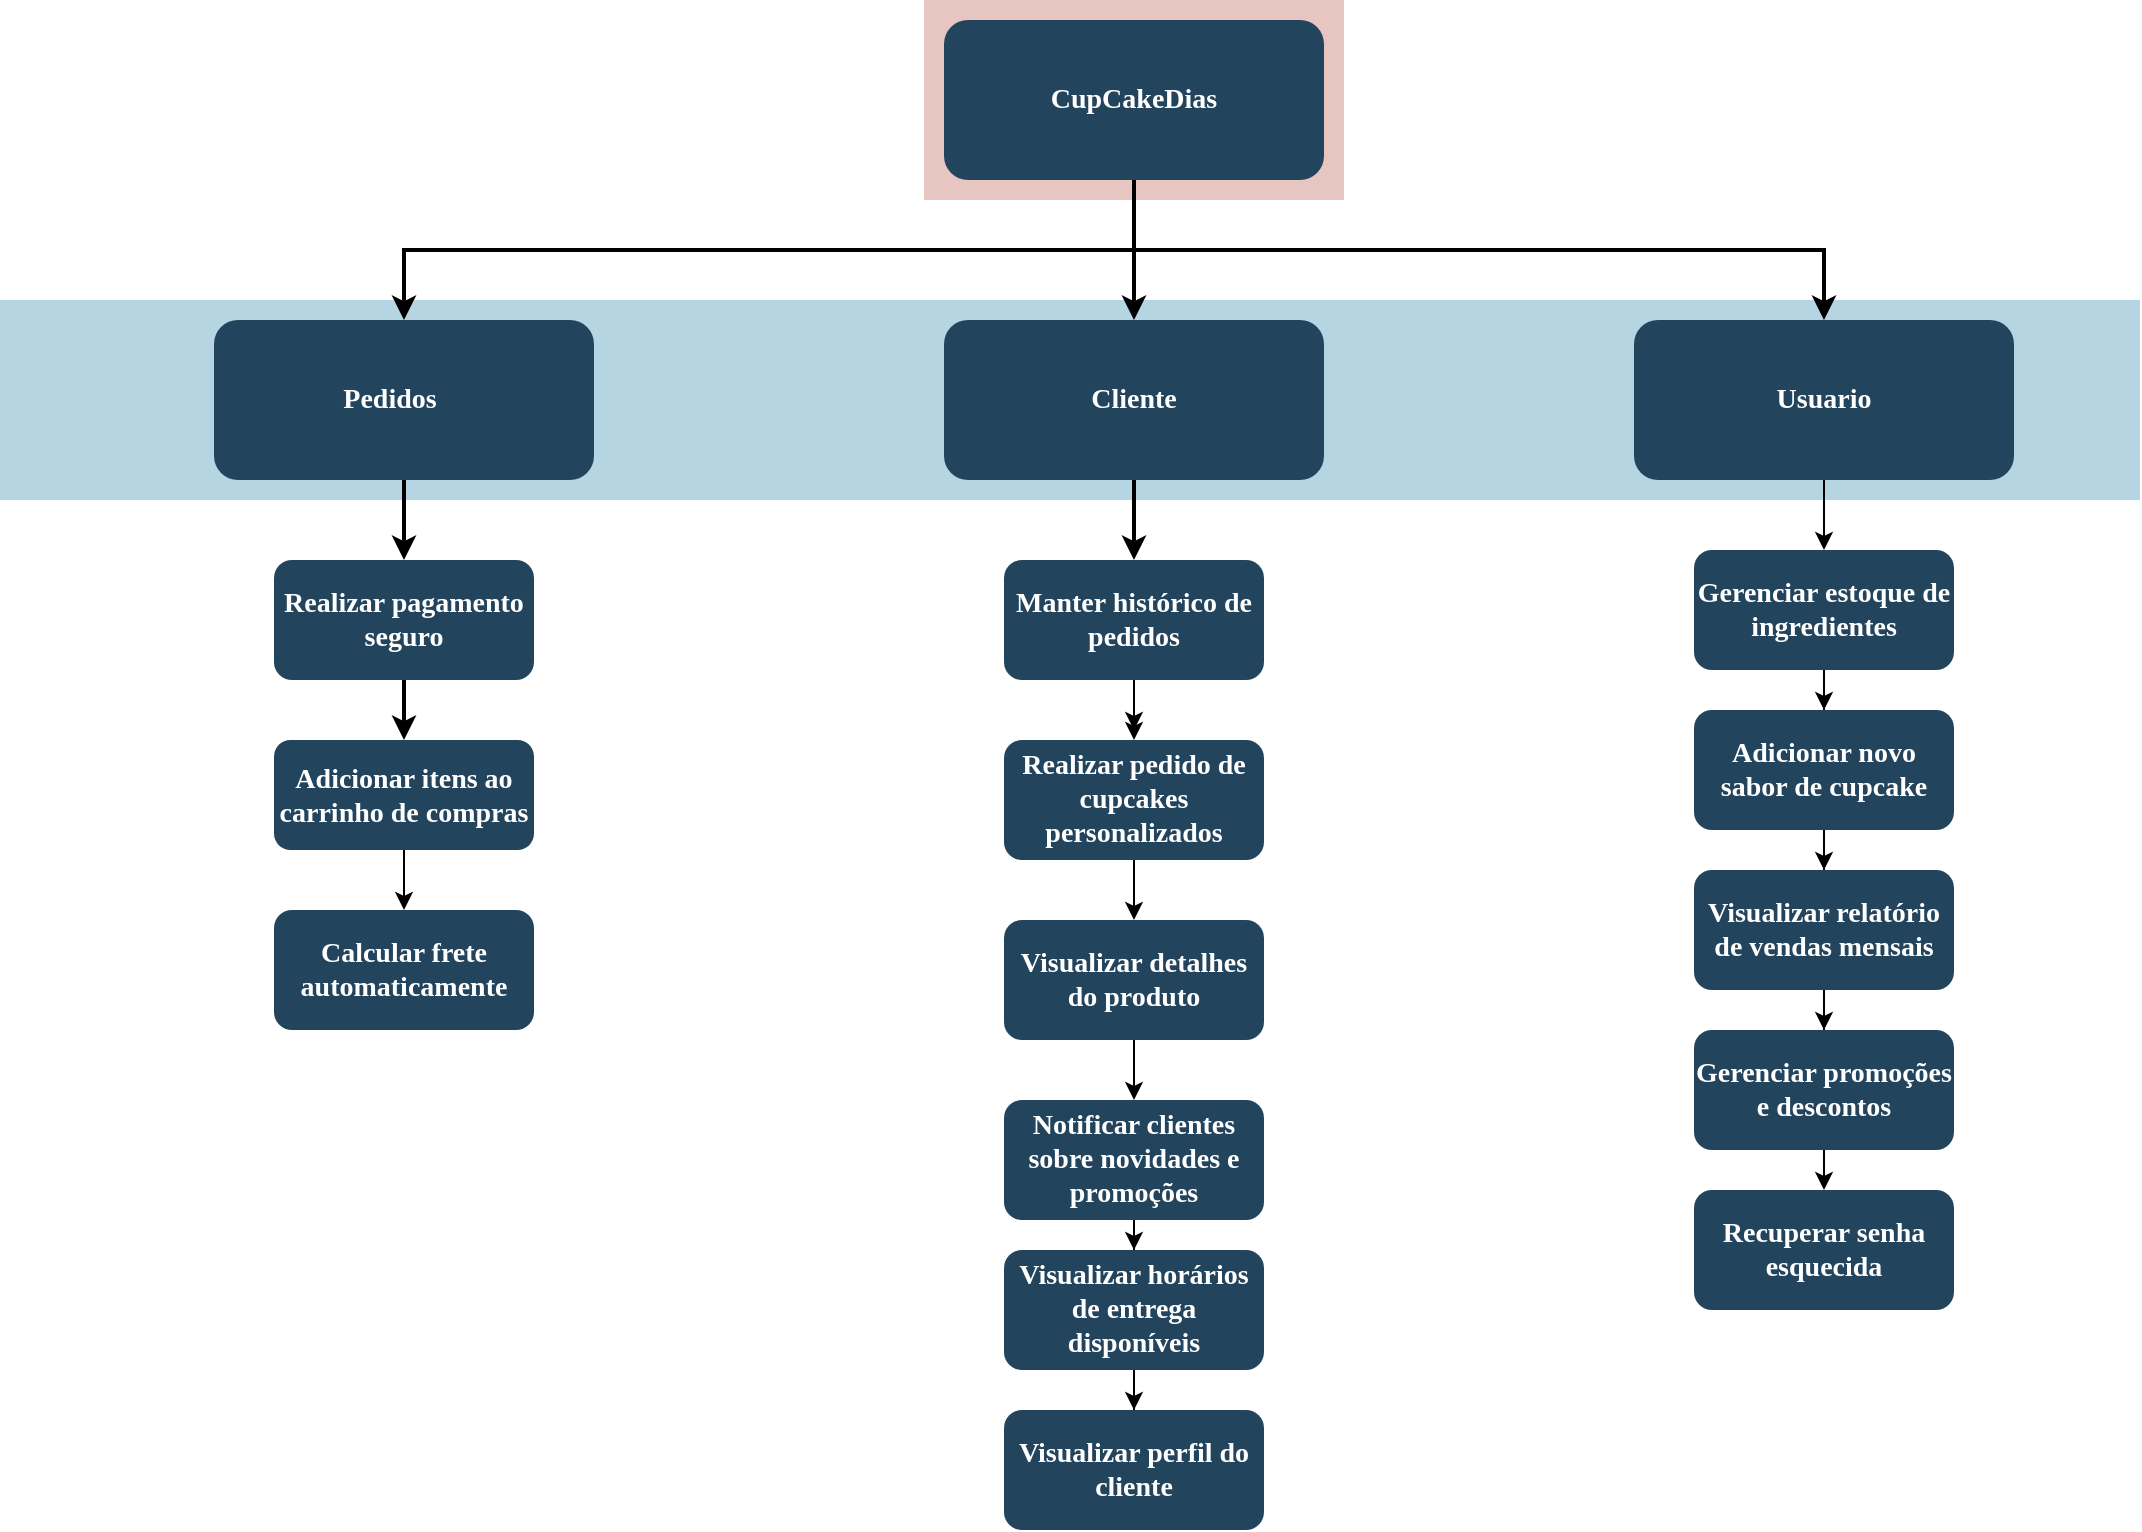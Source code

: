 <mxfile version="24.0.2" type="github">
  <diagram name="Page-1" id="2c0d36ab-eaac-3732-788b-9136903baeff">
    <mxGraphModel dx="2206" dy="1105" grid="1" gridSize="10" guides="1" tooltips="1" connect="1" arrows="1" fold="1" page="1" pageScale="1.5" pageWidth="1169" pageHeight="827" background="none" math="0" shadow="0">
      <root>
        <mxCell id="0" />
        <mxCell id="1" parent="0" />
        <mxCell id="123" value="" style="fillColor=#AE4132;strokeColor=none;opacity=30;whiteSpace=wrap;html=1;" parent="1" vertex="1">
          <mxGeometry x="815" y="175.0" width="210" height="100.0" as="geometry" />
        </mxCell>
        <mxCell id="122" value="" style="fillColor=#10739E;strokeColor=none;opacity=30;whiteSpace=wrap;html=1;" parent="1" vertex="1">
          <mxGeometry x="353" y="325" width="1070" height="100" as="geometry" />
        </mxCell>
        <mxCell id="2" value="CupCakeDias" style="rounded=1;fillColor=#23445D;gradientColor=none;strokeColor=none;fontColor=#FFFFFF;fontStyle=1;fontFamily=Tahoma;fontSize=14;whiteSpace=wrap;html=1;" parent="1" vertex="1">
          <mxGeometry x="825" y="185" width="190" height="80" as="geometry" />
        </mxCell>
        <mxCell id="t7j39G-WJoQUOJ4sSuQn-129" style="edgeStyle=orthogonalEdgeStyle;rounded=0;orthogonalLoop=1;jettySize=auto;html=1;entryX=0.5;entryY=0;entryDx=0;entryDy=0;" edge="1" parent="1" source="4" target="48">
          <mxGeometry relative="1" as="geometry" />
        </mxCell>
        <mxCell id="4" value="Usuario" style="rounded=1;fillColor=#23445D;gradientColor=none;strokeColor=none;fontColor=#FFFFFF;fontStyle=1;fontFamily=Tahoma;fontSize=14;whiteSpace=wrap;html=1;" parent="1" vertex="1">
          <mxGeometry x="1170.0" y="335" width="190" height="80" as="geometry" />
        </mxCell>
        <mxCell id="9" value="" style="edgeStyle=elbowEdgeStyle;elbow=vertical;strokeWidth=2;rounded=0;html=1;" parent="1" source="2" target="4" edge="1">
          <mxGeometry x="337" y="215.5" width="100" height="100" as="geometry">
            <mxPoint x="600" y="315" as="sourcePoint" />
            <mxPoint x="700" y="215" as="targetPoint" />
          </mxGeometry>
        </mxCell>
        <mxCell id="12" value="Cliente" style="rounded=1;fillColor=#23445D;gradientColor=none;strokeColor=none;fontColor=#FFFFFF;fontStyle=1;fontFamily=Tahoma;fontSize=14;whiteSpace=wrap;html=1;" parent="1" vertex="1">
          <mxGeometry x="825.0" y="335" width="190" height="80" as="geometry" />
        </mxCell>
        <mxCell id="13" value="Pedidos     " style="rounded=1;fillColor=#23445D;gradientColor=none;strokeColor=none;fontColor=#FFFFFF;fontStyle=1;fontFamily=Tahoma;fontSize=14;whiteSpace=wrap;html=1;" parent="1" vertex="1">
          <mxGeometry x="460" y="335" width="190" height="80" as="geometry" />
        </mxCell>
        <mxCell id="14" value="Realizar pagamento seguro" style="rounded=1;fillColor=#23445D;gradientColor=none;strokeColor=none;fontColor=#FFFFFF;fontStyle=1;fontFamily=Tahoma;fontSize=14;whiteSpace=wrap;html=1;" parent="1" vertex="1">
          <mxGeometry x="490" y="455" width="130" height="60" as="geometry" />
        </mxCell>
        <mxCell id="t7j39G-WJoQUOJ4sSuQn-125" style="edgeStyle=orthogonalEdgeStyle;rounded=0;orthogonalLoop=1;jettySize=auto;html=1;entryX=0.5;entryY=0;entryDx=0;entryDy=0;" edge="1" parent="1" source="15" target="16">
          <mxGeometry relative="1" as="geometry" />
        </mxCell>
        <mxCell id="15" value="Adicionar itens ao carrinho de compras" style="rounded=1;fillColor=#23445D;gradientColor=none;strokeColor=none;fontColor=#FFFFFF;fontStyle=1;fontFamily=Tahoma;fontSize=14;whiteSpace=wrap;html=1;" parent="1" vertex="1">
          <mxGeometry x="490" y="545" width="130" height="55" as="geometry" />
        </mxCell>
        <mxCell id="16" value="Calcular frete automaticamente" style="rounded=1;fillColor=#23445D;gradientColor=none;strokeColor=none;fontColor=#FFFFFF;fontStyle=1;fontFamily=Tahoma;fontSize=14;whiteSpace=wrap;html=1;" parent="1" vertex="1">
          <mxGeometry x="490" y="630" width="130" height="60" as="geometry" />
        </mxCell>
        <mxCell id="t7j39G-WJoQUOJ4sSuQn-132" style="edgeStyle=orthogonalEdgeStyle;rounded=0;orthogonalLoop=1;jettySize=auto;html=1;" edge="1" parent="1" source="29">
          <mxGeometry relative="1" as="geometry">
            <mxPoint x="920" y="540" as="targetPoint" />
          </mxGeometry>
        </mxCell>
        <mxCell id="t7j39G-WJoQUOJ4sSuQn-134" style="edgeStyle=orthogonalEdgeStyle;rounded=0;orthogonalLoop=1;jettySize=auto;html=1;entryX=0.5;entryY=0;entryDx=0;entryDy=0;" edge="1" parent="1" source="29" target="30">
          <mxGeometry relative="1" as="geometry" />
        </mxCell>
        <mxCell id="29" value="Manter histórico de pedidos" style="rounded=1;fillColor=#23445D;gradientColor=none;strokeColor=none;fontColor=#FFFFFF;fontStyle=1;fontFamily=Tahoma;fontSize=14;whiteSpace=wrap;html=1;" parent="1" vertex="1">
          <mxGeometry x="855" y="455" width="130" height="60" as="geometry" />
        </mxCell>
        <mxCell id="t7j39G-WJoQUOJ4sSuQn-133" style="edgeStyle=orthogonalEdgeStyle;rounded=0;orthogonalLoop=1;jettySize=auto;html=1;entryX=0.5;entryY=0;entryDx=0;entryDy=0;" edge="1" parent="1" source="30" target="31">
          <mxGeometry relative="1" as="geometry" />
        </mxCell>
        <mxCell id="30" value="Realizar pedido de cupcakes personalizados" style="rounded=1;fillColor=#23445D;gradientColor=none;strokeColor=none;fontColor=#FFFFFF;fontStyle=1;fontFamily=Tahoma;fontSize=14;whiteSpace=wrap;html=1;" parent="1" vertex="1">
          <mxGeometry x="855" y="545" width="130" height="60" as="geometry" />
        </mxCell>
        <mxCell id="t7j39G-WJoQUOJ4sSuQn-135" style="edgeStyle=orthogonalEdgeStyle;rounded=0;orthogonalLoop=1;jettySize=auto;html=1;entryX=0.5;entryY=0;entryDx=0;entryDy=0;" edge="1" parent="1" source="31" target="32">
          <mxGeometry relative="1" as="geometry" />
        </mxCell>
        <mxCell id="31" value="Visualizar detalhes do produto" style="rounded=1;fillColor=#23445D;gradientColor=none;strokeColor=none;fontColor=#FFFFFF;fontStyle=1;fontFamily=Tahoma;fontSize=14;whiteSpace=wrap;html=1;" parent="1" vertex="1">
          <mxGeometry x="855" y="635" width="130" height="60" as="geometry" />
        </mxCell>
        <mxCell id="t7j39G-WJoQUOJ4sSuQn-139" style="edgeStyle=orthogonalEdgeStyle;rounded=0;orthogonalLoop=1;jettySize=auto;html=1;" edge="1" parent="1" source="32" target="t7j39G-WJoQUOJ4sSuQn-138">
          <mxGeometry relative="1" as="geometry" />
        </mxCell>
        <mxCell id="32" value="Notificar clientes sobre novidades e promoções" style="rounded=1;fillColor=#23445D;gradientColor=none;strokeColor=none;fontColor=#FFFFFF;fontStyle=1;fontFamily=Tahoma;fontSize=14;whiteSpace=wrap;html=1;" parent="1" vertex="1">
          <mxGeometry x="855" y="725" width="130" height="60" as="geometry" />
        </mxCell>
        <mxCell id="t7j39G-WJoQUOJ4sSuQn-131" style="edgeStyle=orthogonalEdgeStyle;rounded=0;orthogonalLoop=1;jettySize=auto;html=1;" edge="1" parent="1" source="42" target="43">
          <mxGeometry relative="1" as="geometry" />
        </mxCell>
        <mxCell id="42" value="Adicionar novo sabor de cupcake" style="rounded=1;fillColor=#23445D;gradientColor=none;strokeColor=none;fontColor=#FFFFFF;fontStyle=1;fontFamily=Tahoma;fontSize=14;whiteSpace=wrap;html=1;" parent="1" vertex="1">
          <mxGeometry x="1200" y="530" width="130" height="60" as="geometry" />
        </mxCell>
        <mxCell id="t7j39G-WJoQUOJ4sSuQn-137" style="edgeStyle=orthogonalEdgeStyle;rounded=0;orthogonalLoop=1;jettySize=auto;html=1;entryX=0.5;entryY=0;entryDx=0;entryDy=0;" edge="1" parent="1" source="43" target="t7j39G-WJoQUOJ4sSuQn-136">
          <mxGeometry relative="1" as="geometry" />
        </mxCell>
        <mxCell id="43" value="Visualizar relatório de vendas mensais" style="rounded=1;fillColor=#23445D;gradientColor=none;strokeColor=none;fontColor=#FFFFFF;fontStyle=1;fontFamily=Tahoma;fontSize=14;whiteSpace=wrap;html=1;" parent="1" vertex="1">
          <mxGeometry x="1200" y="610" width="130" height="60" as="geometry" />
        </mxCell>
        <mxCell id="t7j39G-WJoQUOJ4sSuQn-130" style="edgeStyle=orthogonalEdgeStyle;rounded=0;orthogonalLoop=1;jettySize=auto;html=1;" edge="1" parent="1" source="48" target="42">
          <mxGeometry relative="1" as="geometry" />
        </mxCell>
        <mxCell id="48" value="Gerenciar estoque de ingredientes" style="rounded=1;fillColor=#23445D;gradientColor=none;strokeColor=none;fontColor=#FFFFFF;fontStyle=1;fontFamily=Tahoma;fontSize=14;whiteSpace=wrap;html=1;" parent="1" vertex="1">
          <mxGeometry x="1200" y="450.0" width="130" height="60" as="geometry" />
        </mxCell>
        <mxCell id="59" value="" style="edgeStyle=elbowEdgeStyle;elbow=vertical;strokeWidth=2;rounded=0;html=1;" parent="1" source="2" target="12" edge="1">
          <mxGeometry x="347" y="225.5" width="100" height="100" as="geometry">
            <mxPoint x="1125" y="275" as="sourcePoint" />
            <mxPoint x="1730.0" y="345" as="targetPoint" />
          </mxGeometry>
        </mxCell>
        <mxCell id="61" value="" style="edgeStyle=elbowEdgeStyle;elbow=vertical;strokeWidth=2;rounded=0;html=1;" parent="1" source="2" target="13" edge="1">
          <mxGeometry x="-23" y="135.5" width="100" height="100" as="geometry">
            <mxPoint x="240" y="235" as="sourcePoint" />
            <mxPoint x="340" y="135" as="targetPoint" />
          </mxGeometry>
        </mxCell>
        <mxCell id="62" value="" style="edgeStyle=elbowEdgeStyle;elbow=vertical;strokeWidth=2;rounded=0;html=1;" parent="1" source="13" target="14" edge="1">
          <mxGeometry x="-23" y="135.5" width="100" height="100" as="geometry">
            <mxPoint x="240" y="235" as="sourcePoint" />
            <mxPoint x="340" y="135" as="targetPoint" />
          </mxGeometry>
        </mxCell>
        <mxCell id="101" value="" style="edgeStyle=elbowEdgeStyle;elbow=vertical;strokeWidth=2;rounded=0;html=1;" parent="1" source="12" target="29" edge="1">
          <mxGeometry x="-23" y="135.5" width="100" height="100" as="geometry">
            <mxPoint x="240" y="235" as="sourcePoint" />
            <mxPoint x="340" y="135" as="targetPoint" />
          </mxGeometry>
        </mxCell>
        <mxCell id="107" value="" style="edgeStyle=elbowEdgeStyle;elbow=vertical;rounded=0;strokeWidth=2;html=1;" parent="1" source="14" target="15" edge="1">
          <mxGeometry x="-23" y="135.5" width="100" height="100" as="geometry">
            <mxPoint x="410" y="235" as="sourcePoint" />
            <mxPoint x="510" y="135" as="targetPoint" />
          </mxGeometry>
        </mxCell>
        <mxCell id="t7j39G-WJoQUOJ4sSuQn-140" style="edgeStyle=orthogonalEdgeStyle;rounded=0;orthogonalLoop=1;jettySize=auto;html=1;" edge="1" parent="1" source="t7j39G-WJoQUOJ4sSuQn-136">
          <mxGeometry relative="1" as="geometry">
            <mxPoint x="1265" y="770" as="targetPoint" />
          </mxGeometry>
        </mxCell>
        <mxCell id="t7j39G-WJoQUOJ4sSuQn-136" value="Gerenciar promoções e descontos" style="rounded=1;fillColor=#23445D;gradientColor=none;strokeColor=none;fontColor=#FFFFFF;fontStyle=1;fontFamily=Tahoma;fontSize=14;whiteSpace=wrap;html=1;" vertex="1" parent="1">
          <mxGeometry x="1200" y="690" width="130" height="60" as="geometry" />
        </mxCell>
        <mxCell id="t7j39G-WJoQUOJ4sSuQn-143" style="edgeStyle=orthogonalEdgeStyle;rounded=0;orthogonalLoop=1;jettySize=auto;html=1;" edge="1" parent="1" source="t7j39G-WJoQUOJ4sSuQn-138" target="t7j39G-WJoQUOJ4sSuQn-142">
          <mxGeometry relative="1" as="geometry" />
        </mxCell>
        <mxCell id="t7j39G-WJoQUOJ4sSuQn-138" value="Visualizar horários de entrega disponíveis" style="rounded=1;fillColor=#23445D;gradientColor=none;strokeColor=none;fontColor=#FFFFFF;fontStyle=1;fontFamily=Tahoma;fontSize=14;whiteSpace=wrap;html=1;" vertex="1" parent="1">
          <mxGeometry x="855" y="800" width="130" height="60" as="geometry" />
        </mxCell>
        <mxCell id="t7j39G-WJoQUOJ4sSuQn-141" value="Recuperar senha esquecida" style="rounded=1;fillColor=#23445D;gradientColor=none;strokeColor=none;fontColor=#FFFFFF;fontStyle=1;fontFamily=Tahoma;fontSize=14;whiteSpace=wrap;html=1;" vertex="1" parent="1">
          <mxGeometry x="1200" y="770" width="130" height="60" as="geometry" />
        </mxCell>
        <mxCell id="t7j39G-WJoQUOJ4sSuQn-142" value="Visualizar perfil do cliente" style="rounded=1;fillColor=#23445D;gradientColor=none;strokeColor=none;fontColor=#FFFFFF;fontStyle=1;fontFamily=Tahoma;fontSize=14;whiteSpace=wrap;html=1;" vertex="1" parent="1">
          <mxGeometry x="855" y="880" width="130" height="60" as="geometry" />
        </mxCell>
      </root>
    </mxGraphModel>
  </diagram>
</mxfile>
